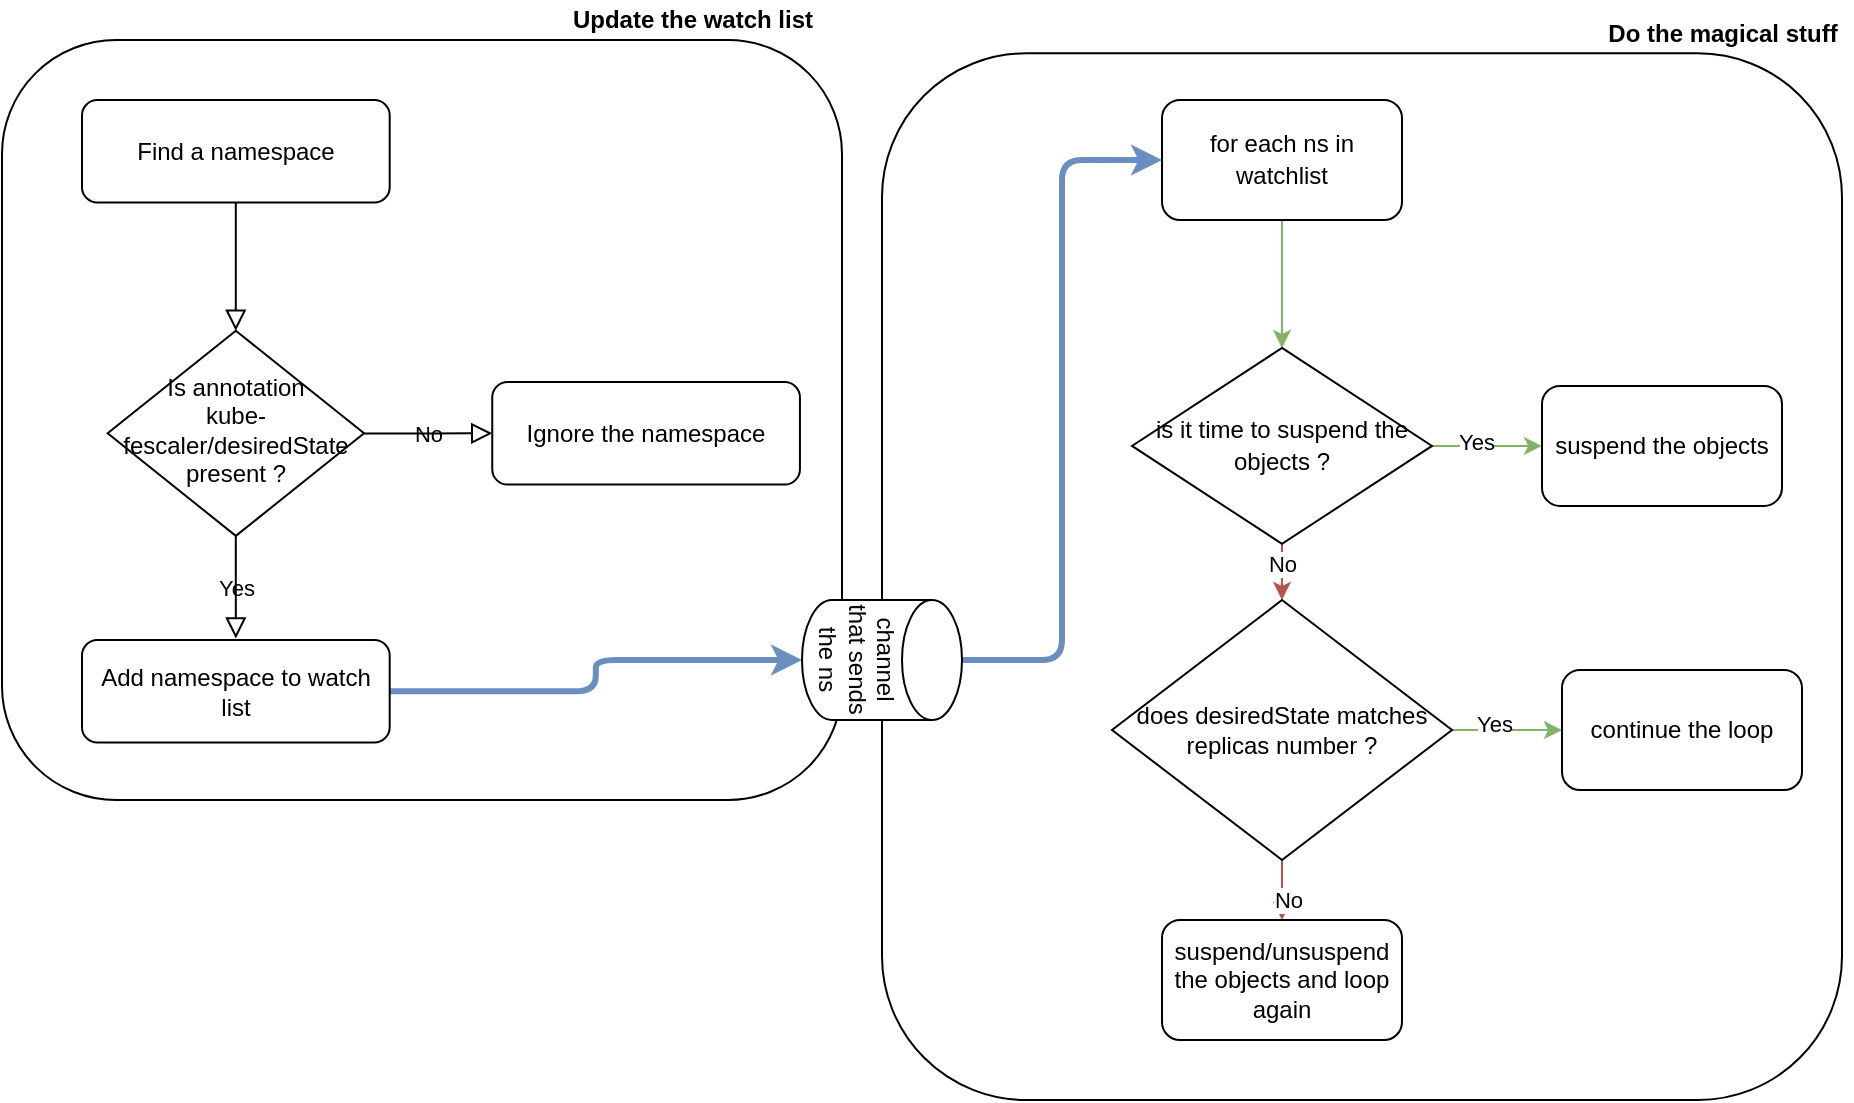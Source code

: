 <mxfile version="15.4.3" type="github">
  <diagram id="Uiwmoem3bQfdJigHO3IE" name="Page-1">
    <mxGraphModel dx="3214" dy="2126" grid="1" gridSize="10" guides="1" tooltips="1" connect="1" arrows="1" fold="1" page="1" pageScale="1" pageWidth="1169" pageHeight="827" math="0" shadow="0">
      <root>
        <mxCell id="0" />
        <mxCell id="1" parent="0" />
        <mxCell id="vTVySkAdn4xX2EcDDZNQ-1" value="" style="rounded=1;whiteSpace=wrap;html=1;fontFamily=Courier New;fillColor=none;" vertex="1" parent="1">
          <mxGeometry x="-630" y="-643.33" width="480" height="523.33" as="geometry" />
        </mxCell>
        <mxCell id="vTVySkAdn4xX2EcDDZNQ-2" value="" style="rounded=1;whiteSpace=wrap;html=1;fontFamily=Courier New;fillColor=none;" vertex="1" parent="1">
          <mxGeometry x="-1070" y="-650" width="420" height="380" as="geometry" />
        </mxCell>
        <mxCell id="vTVySkAdn4xX2EcDDZNQ-3" value="Find a namespace" style="rounded=1;whiteSpace=wrap;html=1;fontSize=12;glass=0;strokeWidth=1;shadow=0;" vertex="1" parent="1">
          <mxGeometry x="-1030" y="-620" width="153.844" height="51.282" as="geometry" />
        </mxCell>
        <mxCell id="vTVySkAdn4xX2EcDDZNQ-4" value="Is annotation&lt;br&gt;kube-fescaler/desiredState&lt;br&gt;present ?" style="rhombus;whiteSpace=wrap;html=1;shadow=0;fontFamily=Helvetica;fontSize=12;align=center;strokeWidth=1;spacing=6;spacingTop=-4;" vertex="1" parent="1">
          <mxGeometry x="-1017.18" y="-504.615" width="128.204" height="102.564" as="geometry" />
        </mxCell>
        <mxCell id="vTVySkAdn4xX2EcDDZNQ-5" value="" style="rounded=0;html=1;jettySize=auto;orthogonalLoop=1;fontSize=11;endArrow=block;endFill=0;endSize=8;strokeWidth=1;shadow=0;labelBackgroundColor=none;edgeStyle=orthogonalEdgeStyle;" edge="1" parent="1" source="vTVySkAdn4xX2EcDDZNQ-3" target="vTVySkAdn4xX2EcDDZNQ-4">
          <mxGeometry x="-1030" y="-620" as="geometry" />
        </mxCell>
        <mxCell id="vTVySkAdn4xX2EcDDZNQ-6" value="Ignore the namespace" style="rounded=1;whiteSpace=wrap;html=1;fontSize=12;glass=0;strokeWidth=1;shadow=0;" vertex="1" parent="1">
          <mxGeometry x="-824.874" y="-478.974" width="153.844" height="51.282" as="geometry" />
        </mxCell>
        <mxCell id="vTVySkAdn4xX2EcDDZNQ-7" value="No" style="edgeStyle=orthogonalEdgeStyle;rounded=0;html=1;jettySize=auto;orthogonalLoop=1;fontSize=11;endArrow=block;endFill=0;endSize=8;strokeWidth=1;shadow=0;labelBackgroundColor=none;" edge="1" parent="1" source="vTVySkAdn4xX2EcDDZNQ-4" target="vTVySkAdn4xX2EcDDZNQ-6">
          <mxGeometry x="-1030" y="-620" as="geometry">
            <mxPoint as="offset" />
          </mxGeometry>
        </mxCell>
        <mxCell id="vTVySkAdn4xX2EcDDZNQ-8" value="Yes" style="rounded=0;html=1;jettySize=auto;orthogonalLoop=1;fontSize=11;endArrow=block;endFill=0;endSize=8;strokeWidth=1;shadow=0;labelBackgroundColor=none;edgeStyle=orthogonalEdgeStyle;" edge="1" parent="1" source="vTVySkAdn4xX2EcDDZNQ-4">
          <mxGeometry x="-1030" y="-620" as="geometry">
            <mxPoint as="offset" />
            <mxPoint x="-953.078" y="-350.769" as="targetPoint" />
          </mxGeometry>
        </mxCell>
        <mxCell id="vTVySkAdn4xX2EcDDZNQ-9" style="edgeStyle=orthogonalEdgeStyle;rounded=1;orthogonalLoop=1;jettySize=auto;html=1;entryX=0.5;entryY=1;entryDx=0;entryDy=0;entryPerimeter=0;fontFamily=Helvetica;fillColor=#dae8fc;strokeColor=#6c8ebf;strokeWidth=3;" edge="1" parent="1" source="vTVySkAdn4xX2EcDDZNQ-10" target="vTVySkAdn4xX2EcDDZNQ-12">
          <mxGeometry relative="1" as="geometry" />
        </mxCell>
        <mxCell id="vTVySkAdn4xX2EcDDZNQ-10" value="Add namespace to watch list" style="rounded=1;whiteSpace=wrap;html=1;fontSize=12;glass=0;strokeWidth=1;shadow=0;" vertex="1" parent="1">
          <mxGeometry x="-1030.004" y="-349.998" width="153.844" height="51.282" as="geometry" />
        </mxCell>
        <mxCell id="vTVySkAdn4xX2EcDDZNQ-11" style="edgeStyle=orthogonalEdgeStyle;rounded=1;orthogonalLoop=1;jettySize=auto;html=1;entryX=0;entryY=0.5;entryDx=0;entryDy=0;fontFamily=Helvetica;fillColor=#dae8fc;strokeColor=#6c8ebf;strokeWidth=3;" edge="1" parent="1" source="vTVySkAdn4xX2EcDDZNQ-12" target="vTVySkAdn4xX2EcDDZNQ-14">
          <mxGeometry relative="1" as="geometry" />
        </mxCell>
        <mxCell id="vTVySkAdn4xX2EcDDZNQ-12" value="channel that sends the ns" style="shape=cylinder3;whiteSpace=wrap;html=1;boundedLbl=1;backgroundOutline=1;size=15;fontFamily=Helvetica;fillColor=default;rotation=90;" vertex="1" parent="1">
          <mxGeometry x="-660" y="-380" width="60" height="80" as="geometry" />
        </mxCell>
        <mxCell id="vTVySkAdn4xX2EcDDZNQ-13" value="" style="edgeStyle=orthogonalEdgeStyle;rounded=0;orthogonalLoop=1;jettySize=auto;html=1;fontFamily=Helvetica;fillColor=#d5e8d4;strokeColor=#82b366;" edge="1" parent="1" source="vTVySkAdn4xX2EcDDZNQ-14" target="vTVySkAdn4xX2EcDDZNQ-19">
          <mxGeometry relative="1" as="geometry" />
        </mxCell>
        <mxCell id="vTVySkAdn4xX2EcDDZNQ-14" value="&lt;font face=&quot;Helvetica&quot;&gt;for each ns in watchlist&lt;/font&gt;" style="rounded=1;whiteSpace=wrap;html=1;fontFamily=Courier New;fillColor=default;" vertex="1" parent="1">
          <mxGeometry x="-490" y="-620" width="120" height="60" as="geometry" />
        </mxCell>
        <mxCell id="vTVySkAdn4xX2EcDDZNQ-15" value="" style="edgeStyle=orthogonalEdgeStyle;rounded=0;orthogonalLoop=1;jettySize=auto;html=1;fontFamily=Helvetica;fillColor=#d5e8d4;strokeColor=#82b366;" edge="1" parent="1" source="vTVySkAdn4xX2EcDDZNQ-19" target="vTVySkAdn4xX2EcDDZNQ-20">
          <mxGeometry relative="1" as="geometry" />
        </mxCell>
        <mxCell id="vTVySkAdn4xX2EcDDZNQ-16" value="Yes" style="edgeLabel;html=1;align=center;verticalAlign=middle;resizable=0;points=[];fontFamily=Helvetica;" vertex="1" connectable="0" parent="vTVySkAdn4xX2EcDDZNQ-15">
          <mxGeometry x="-0.22" y="2" relative="1" as="geometry">
            <mxPoint as="offset" />
          </mxGeometry>
        </mxCell>
        <mxCell id="vTVySkAdn4xX2EcDDZNQ-17" value="" style="edgeStyle=orthogonalEdgeStyle;rounded=0;orthogonalLoop=1;jettySize=auto;html=1;fontFamily=Helvetica;fillColor=#f8cecc;strokeColor=#b85450;" edge="1" parent="1" source="vTVySkAdn4xX2EcDDZNQ-19" target="vTVySkAdn4xX2EcDDZNQ-25">
          <mxGeometry relative="1" as="geometry">
            <Array as="points">
              <mxPoint x="-430" y="-400" />
              <mxPoint x="-430" y="-400" />
            </Array>
          </mxGeometry>
        </mxCell>
        <mxCell id="vTVySkAdn4xX2EcDDZNQ-18" value="No" style="edgeLabel;html=1;align=center;verticalAlign=middle;resizable=0;points=[];fontFamily=Helvetica;" vertex="1" connectable="0" parent="vTVySkAdn4xX2EcDDZNQ-17">
          <mxGeometry x="-0.333" relative="1" as="geometry">
            <mxPoint as="offset" />
          </mxGeometry>
        </mxCell>
        <mxCell id="vTVySkAdn4xX2EcDDZNQ-19" value="&lt;font face=&quot;Helvetica&quot;&gt;is it time to suspend the objects ?&lt;/font&gt;" style="rhombus;whiteSpace=wrap;html=1;rounded=0;fontFamily=Courier New;fillColor=default;" vertex="1" parent="1">
          <mxGeometry x="-505" y="-496.03" width="150" height="97.95" as="geometry" />
        </mxCell>
        <mxCell id="vTVySkAdn4xX2EcDDZNQ-20" value="suspend the objects" style="whiteSpace=wrap;html=1;rounded=1;fontFamily=Helvetica;fillColor=default;" vertex="1" parent="1">
          <mxGeometry x="-300" y="-477.05" width="120" height="60" as="geometry" />
        </mxCell>
        <mxCell id="vTVySkAdn4xX2EcDDZNQ-21" value="" style="edgeStyle=orthogonalEdgeStyle;rounded=0;orthogonalLoop=1;jettySize=auto;html=1;fontFamily=Helvetica;fillColor=#d5e8d4;strokeColor=#82b366;" edge="1" parent="1" source="vTVySkAdn4xX2EcDDZNQ-25" target="vTVySkAdn4xX2EcDDZNQ-26">
          <mxGeometry relative="1" as="geometry" />
        </mxCell>
        <mxCell id="vTVySkAdn4xX2EcDDZNQ-22" value="Yes" style="edgeLabel;html=1;align=center;verticalAlign=middle;resizable=0;points=[];fontFamily=Helvetica;" vertex="1" connectable="0" parent="vTVySkAdn4xX2EcDDZNQ-21">
          <mxGeometry x="-0.248" y="3" relative="1" as="geometry">
            <mxPoint as="offset" />
          </mxGeometry>
        </mxCell>
        <mxCell id="vTVySkAdn4xX2EcDDZNQ-23" value="" style="edgeStyle=orthogonalEdgeStyle;rounded=0;orthogonalLoop=1;jettySize=auto;html=1;fontFamily=Helvetica;fillColor=#f8cecc;strokeColor=#b85450;" edge="1" parent="1" source="vTVySkAdn4xX2EcDDZNQ-25" target="vTVySkAdn4xX2EcDDZNQ-27">
          <mxGeometry relative="1" as="geometry" />
        </mxCell>
        <mxCell id="vTVySkAdn4xX2EcDDZNQ-24" value="No" style="edgeLabel;html=1;align=center;verticalAlign=middle;resizable=0;points=[];fontFamily=Helvetica;" vertex="1" connectable="0" parent="vTVySkAdn4xX2EcDDZNQ-23">
          <mxGeometry x="-0.222" y="3" relative="1" as="geometry">
            <mxPoint as="offset" />
          </mxGeometry>
        </mxCell>
        <mxCell id="vTVySkAdn4xX2EcDDZNQ-25" value="does desiredState matches replicas number ?" style="rhombus;whiteSpace=wrap;html=1;rounded=0;fontFamily=Helvetica;fillColor=default;" vertex="1" parent="1">
          <mxGeometry x="-515" y="-370" width="170" height="130" as="geometry" />
        </mxCell>
        <mxCell id="vTVySkAdn4xX2EcDDZNQ-26" value="continue the loop" style="whiteSpace=wrap;html=1;rounded=1;fontFamily=Helvetica;fillColor=default;" vertex="1" parent="1">
          <mxGeometry x="-290" y="-335" width="120" height="60" as="geometry" />
        </mxCell>
        <mxCell id="vTVySkAdn4xX2EcDDZNQ-27" value="suspend/unsuspend the objects and loop again" style="whiteSpace=wrap;html=1;rounded=1;fontFamily=Helvetica;fillColor=default;" vertex="1" parent="1">
          <mxGeometry x="-490" y="-210" width="120" height="60" as="geometry" />
        </mxCell>
        <mxCell id="vTVySkAdn4xX2EcDDZNQ-28" value="" style="shape=image;html=1;verticalAlign=top;verticalLabelPosition=bottom;labelBackgroundColor=#ffffff;imageAspect=0;aspect=fixed;image=https://cdn2.iconfinder.com/data/icons/font-awesome/1792/gears-128.png;fontFamily=Helvetica;fillColor=default;" vertex="1" parent="1">
          <mxGeometry x="-220" y="-620" width="48" height="48" as="geometry" />
        </mxCell>
        <mxCell id="vTVySkAdn4xX2EcDDZNQ-29" value="" style="shape=image;html=1;verticalAlign=top;verticalLabelPosition=bottom;labelBackgroundColor=#ffffff;imageAspect=0;aspect=fixed;image=https://cdn2.iconfinder.com/data/icons/free-mobile-icon-kit/64/Binoculars.png;fontFamily=Helvetica;fillColor=default;" vertex="1" parent="1">
          <mxGeometry x="-735.03" y="-632.72" width="52.72" height="52.72" as="geometry" />
        </mxCell>
        <mxCell id="vTVySkAdn4xX2EcDDZNQ-30" value="Update the watch list" style="text;html=1;align=center;verticalAlign=middle;resizable=0;points=[];autosize=1;strokeColor=none;fillColor=none;fontFamily=Helvetica;fontStyle=1" vertex="1" parent="1">
          <mxGeometry x="-795" y="-670" width="140" height="20" as="geometry" />
        </mxCell>
        <mxCell id="vTVySkAdn4xX2EcDDZNQ-31" value="Do the magical stuff" style="text;html=1;align=center;verticalAlign=middle;resizable=0;points=[];autosize=1;strokeColor=none;fillColor=none;fontFamily=Helvetica;fontStyle=1" vertex="1" parent="1">
          <mxGeometry x="-275" y="-663.33" width="130" height="20" as="geometry" />
        </mxCell>
      </root>
    </mxGraphModel>
  </diagram>
</mxfile>
